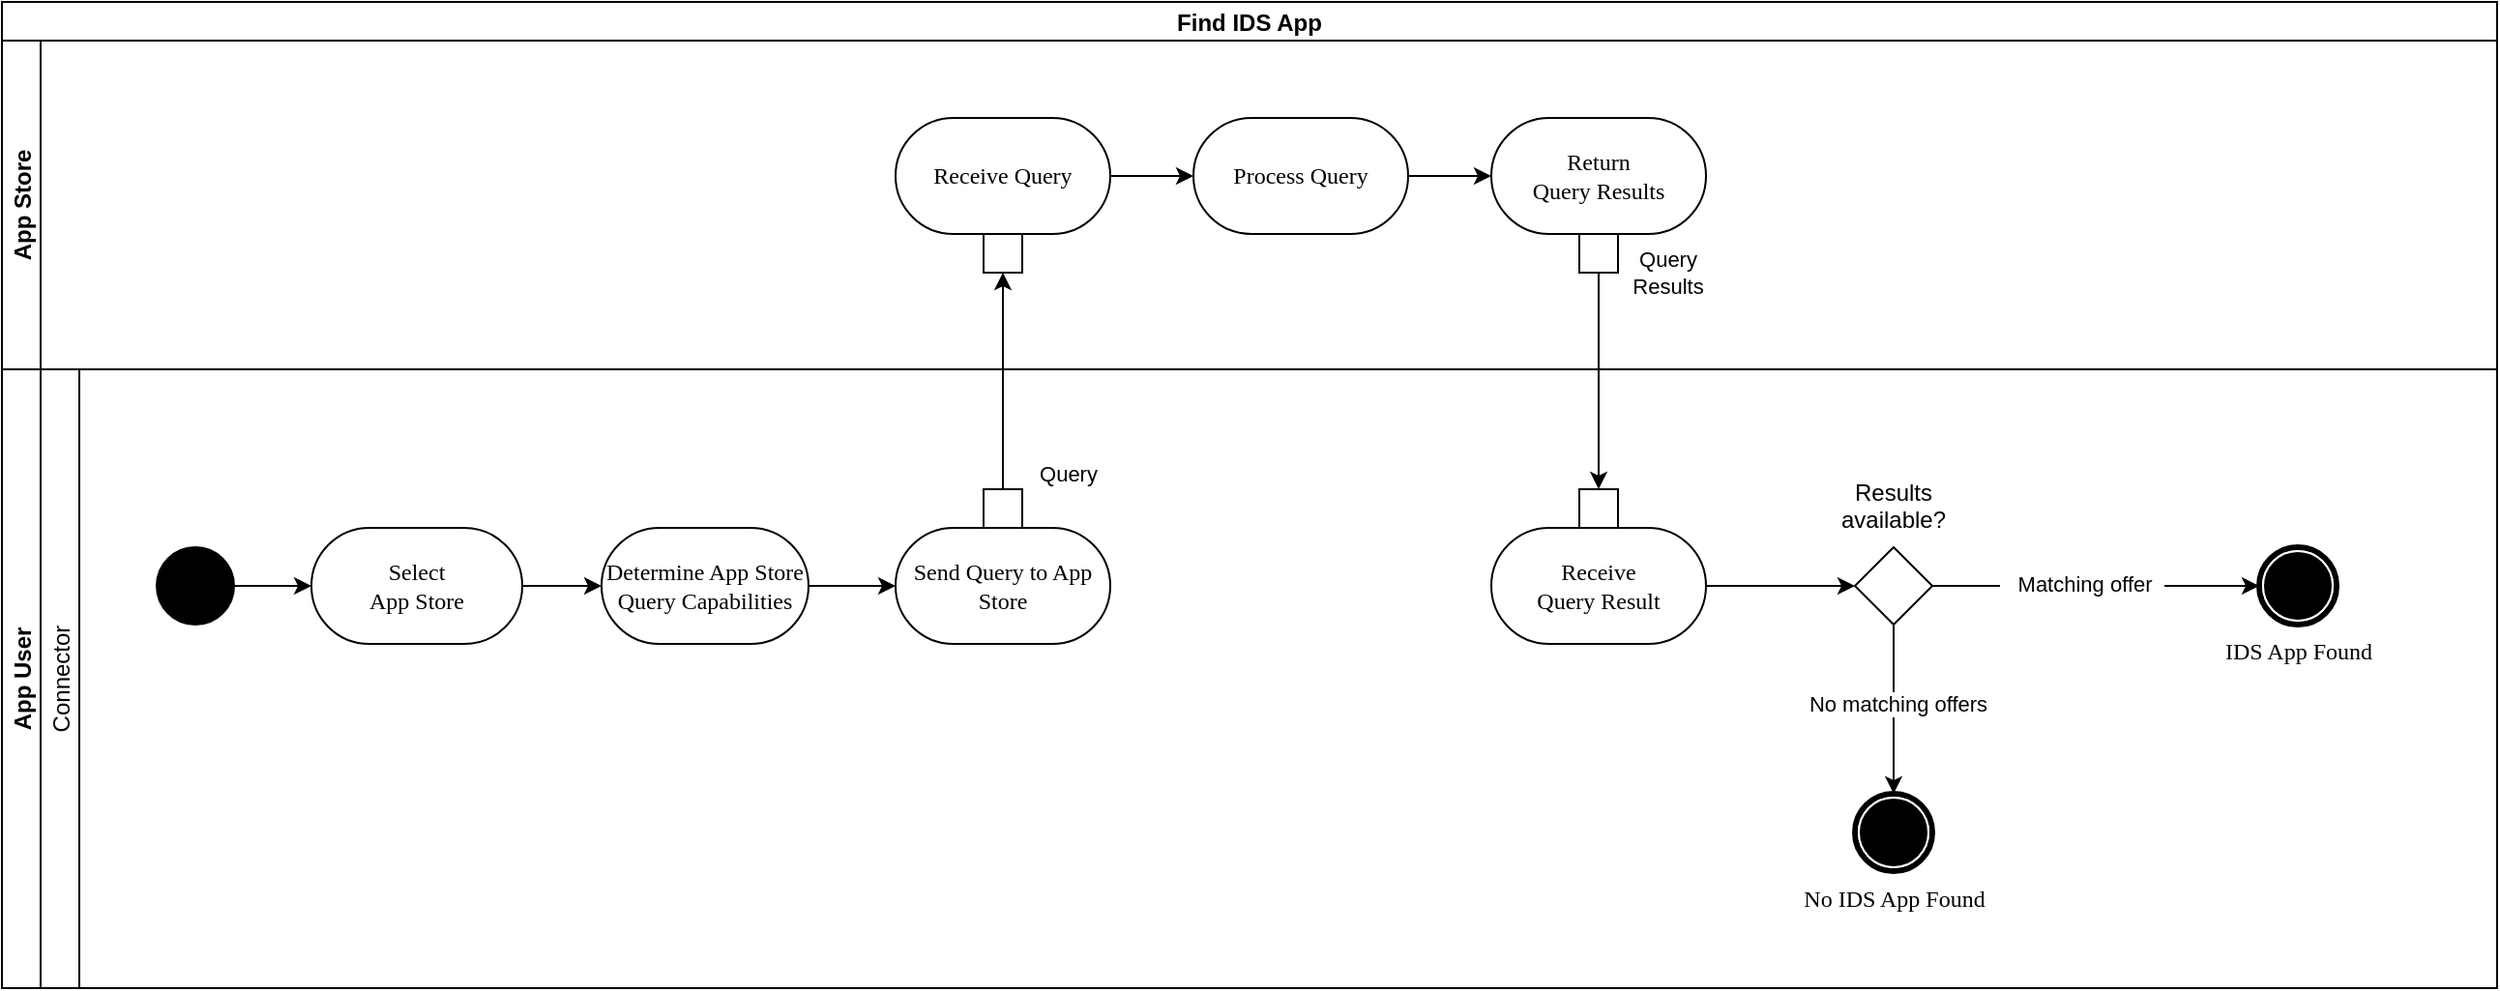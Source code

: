 <mxfile version="17.5.0" type="google"><diagram id="obYw-jGJEV3MYV3MGKgx" name="Page-2"><mxGraphModel grid="1" page="1" gridSize="10" guides="1" tooltips="1" connect="1" arrows="1" fold="1" pageScale="1" pageWidth="827" pageHeight="1169" math="0" shadow="0"><root><mxCell id="0"/><mxCell id="1" parent="0"/><mxCell id="wi4sopHQv53TS3ChuXou-1" value="Find IDS App" style="swimlane;childLayout=stackLayout;resizeParent=1;resizeParentMax=0;horizontal=1;startSize=20;horizontalStack=0;fontStyle=1" vertex="1" parent="1"><mxGeometry x="60" y="70" width="1290" height="510" as="geometry"/></mxCell><mxCell id="wi4sopHQv53TS3ChuXou-2" value="App Store" style="swimlane;startSize=20;horizontal=0;" vertex="1" parent="wi4sopHQv53TS3ChuXou-1"><mxGeometry y="20" width="1290" height="170" as="geometry"/></mxCell><mxCell id="UZZjXRVZWJvCu-JCL9Qi-2" value="Receive Query" style="rounded=1;whiteSpace=wrap;html=1;shadow=0;comic=0;labelBackgroundColor=none;strokeWidth=1;fontFamily=Verdana;fontSize=12;align=center;arcSize=50;" vertex="1" parent="wi4sopHQv53TS3ChuXou-2"><mxGeometry x="462" y="40" width="111" height="60" as="geometry"/></mxCell><mxCell id="UZZjXRVZWJvCu-JCL9Qi-4" value="Process Query" style="rounded=1;whiteSpace=wrap;html=1;shadow=0;comic=0;labelBackgroundColor=none;strokeWidth=1;fontFamily=Verdana;fontSize=12;align=center;arcSize=50;" vertex="1" parent="wi4sopHQv53TS3ChuXou-2"><mxGeometry x="616" y="40" width="111" height="60" as="geometry"/></mxCell><mxCell id="UZZjXRVZWJvCu-JCL9Qi-1" style="edgeStyle=orthogonalEdgeStyle;rounded=0;orthogonalLoop=1;jettySize=auto;html=1;" edge="1" parent="wi4sopHQv53TS3ChuXou-2" source="UZZjXRVZWJvCu-JCL9Qi-2" target="UZZjXRVZWJvCu-JCL9Qi-4"><mxGeometry relative="1" as="geometry"/></mxCell><mxCell id="UZZjXRVZWJvCu-JCL9Qi-5" value="Return&lt;br&gt;Query Results" style="rounded=1;whiteSpace=wrap;html=1;shadow=0;comic=0;labelBackgroundColor=none;strokeWidth=1;fontFamily=Verdana;fontSize=12;align=center;arcSize=50;" vertex="1" parent="wi4sopHQv53TS3ChuXou-2"><mxGeometry x="770" y="40" width="111" height="60" as="geometry"/></mxCell><mxCell id="UZZjXRVZWJvCu-JCL9Qi-3" style="edgeStyle=orthogonalEdgeStyle;rounded=0;orthogonalLoop=1;jettySize=auto;html=1;" edge="1" parent="wi4sopHQv53TS3ChuXou-2" source="UZZjXRVZWJvCu-JCL9Qi-4" target="UZZjXRVZWJvCu-JCL9Qi-5"><mxGeometry relative="1" as="geometry"/></mxCell><mxCell id="UZZjXRVZWJvCu-JCL9Qi-6" value="" style="rounded=0;whiteSpace=wrap;html=1;strokeColor=default;" vertex="1" parent="wi4sopHQv53TS3ChuXou-2"><mxGeometry x="507.5" y="100" width="20" height="20" as="geometry"/></mxCell><mxCell id="UZZjXRVZWJvCu-JCL9Qi-7" value="" style="rounded=0;whiteSpace=wrap;html=1;strokeColor=default;" vertex="1" parent="wi4sopHQv53TS3ChuXou-2"><mxGeometry x="815.5" y="100" width="20" height="20" as="geometry"/></mxCell><mxCell id="wi4sopHQv53TS3ChuXou-16" value="App User" style="swimlane;startSize=20;horizontal=0;fontStyle=1" vertex="1" parent="wi4sopHQv53TS3ChuXou-1"><mxGeometry y="190" width="1290" height="320" as="geometry"/></mxCell><mxCell id="wi4sopHQv53TS3ChuXou-17" value="Connector" style="swimlane;startSize=20;horizontal=0;fontStyle=0" vertex="1" parent="wi4sopHQv53TS3ChuXou-16"><mxGeometry x="20" width="1270" height="320" as="geometry"/></mxCell><mxCell id="dghMM0rPUdAbzpBHdBav-1" value="" style="ellipse;whiteSpace=wrap;html=1;rounded=0;shadow=0;comic=0;labelBackgroundColor=none;strokeWidth=1;fillColor=#000000;fontFamily=Verdana;fontSize=12;align=center;" vertex="1" parent="wi4sopHQv53TS3ChuXou-17"><mxGeometry x="60" y="92" width="40" height="40" as="geometry"/></mxCell><mxCell id="dghMM0rPUdAbzpBHdBav-3" value="&lt;div&gt;Select&lt;/div&gt;&lt;div&gt;App Store&lt;/div&gt;" style="rounded=1;whiteSpace=wrap;html=1;shadow=0;comic=0;labelBackgroundColor=none;strokeWidth=1;fontFamily=Verdana;fontSize=12;align=center;arcSize=50;" vertex="1" parent="wi4sopHQv53TS3ChuXou-17"><mxGeometry x="140" y="82" width="109" height="60" as="geometry"/></mxCell><mxCell id="dghMM0rPUdAbzpBHdBav-4" style="edgeStyle=orthogonalEdgeStyle;rounded=0;orthogonalLoop=1;jettySize=auto;html=1;" edge="1" parent="wi4sopHQv53TS3ChuXou-17" source="dghMM0rPUdAbzpBHdBav-1" target="dghMM0rPUdAbzpBHdBav-3"><mxGeometry relative="1" as="geometry"/></mxCell><mxCell id="dghMM0rPUdAbzpBHdBav-6" value="Determine App Store Query Capabilities" style="rounded=1;whiteSpace=wrap;html=1;shadow=0;comic=0;labelBackgroundColor=none;strokeWidth=1;fontFamily=Verdana;fontSize=12;align=center;arcSize=50;" vertex="1" parent="wi4sopHQv53TS3ChuXou-17"><mxGeometry x="290" y="82" width="107" height="60" as="geometry"/></mxCell><mxCell id="dghMM0rPUdAbzpBHdBav-2" style="edgeStyle=orthogonalEdgeStyle;rounded=0;orthogonalLoop=1;jettySize=auto;html=1;" edge="1" parent="wi4sopHQv53TS3ChuXou-17" source="dghMM0rPUdAbzpBHdBav-3" target="dghMM0rPUdAbzpBHdBav-6"><mxGeometry relative="1" as="geometry"/></mxCell><mxCell id="dghMM0rPUdAbzpBHdBav-7" value="Send Query to App Store" style="rounded=1;whiteSpace=wrap;html=1;shadow=0;comic=0;labelBackgroundColor=none;strokeWidth=1;fontFamily=Verdana;fontSize=12;align=center;arcSize=50;" vertex="1" parent="wi4sopHQv53TS3ChuXou-17"><mxGeometry x="442" y="82" width="111" height="60" as="geometry"/></mxCell><mxCell id="dghMM0rPUdAbzpBHdBav-5" style="edgeStyle=orthogonalEdgeStyle;rounded=0;orthogonalLoop=1;jettySize=auto;html=1;" edge="1" parent="wi4sopHQv53TS3ChuXou-17" source="dghMM0rPUdAbzpBHdBav-6" target="dghMM0rPUdAbzpBHdBav-7"><mxGeometry relative="1" as="geometry"/></mxCell><mxCell id="dghMM0rPUdAbzpBHdBav-9" value="Receive&lt;br&gt;Query Result" style="rounded=1;whiteSpace=wrap;html=1;shadow=0;comic=0;labelBackgroundColor=none;strokeWidth=1;fontFamily=Verdana;fontSize=12;align=center;arcSize=50;" vertex="1" parent="wi4sopHQv53TS3ChuXou-17"><mxGeometry x="750" y="82" width="111" height="60" as="geometry"/></mxCell><mxCell id="dghMM0rPUdAbzpBHdBav-14" value="No IDS App Found" style="shape=mxgraph.bpmn.shape;html=1;verticalLabelPosition=bottom;labelBackgroundColor=#ffffff;verticalAlign=top;perimeter=ellipsePerimeter;outline=end;symbol=terminate;rounded=0;shadow=0;comic=0;strokeWidth=1;fontFamily=Verdana;fontSize=12;align=center;" vertex="1" parent="wi4sopHQv53TS3ChuXou-17"><mxGeometry x="938" y="219.5" width="40" height="40" as="geometry"/></mxCell><mxCell id="dghMM0rPUdAbzpBHdBav-15" value="IDS App Found" style="shape=mxgraph.bpmn.shape;html=1;verticalLabelPosition=bottom;labelBackgroundColor=#ffffff;verticalAlign=top;perimeter=ellipsePerimeter;outline=end;symbol=terminate;rounded=0;shadow=0;comic=0;strokeWidth=1;fontFamily=Verdana;fontSize=12;align=center;" vertex="1" parent="wi4sopHQv53TS3ChuXou-17"><mxGeometry x="1147" y="92" width="40" height="40" as="geometry"/></mxCell><mxCell id="dghMM0rPUdAbzpBHdBav-16" value="" style="rounded=0;whiteSpace=wrap;html=1;strokeColor=default;" vertex="1" parent="wi4sopHQv53TS3ChuXou-17"><mxGeometry x="487.5" y="62" width="20" height="20" as="geometry"/></mxCell><mxCell id="dghMM0rPUdAbzpBHdBav-17" value="" style="rounded=0;whiteSpace=wrap;html=1;strokeColor=default;" vertex="1" parent="wi4sopHQv53TS3ChuXou-17"><mxGeometry x="795.5" y="62" width="20" height="20" as="geometry"/></mxCell><mxCell id="dghMM0rPUdAbzpBHdBav-18" value="&lt;div&gt;Results&lt;/div&gt;&lt;div&gt;available?&lt;/div&gt;" style="text;whiteSpace=wrap;html=1;align=center;" vertex="1" parent="wi4sopHQv53TS3ChuXou-17"><mxGeometry x="921" y="50" width="74" height="42" as="geometry"/></mxCell><mxCell id="dghMM0rPUdAbzpBHdBav-19" value="" style="rhombus;whiteSpace=wrap;html=1;" vertex="1" parent="wi4sopHQv53TS3ChuXou-17"><mxGeometry x="938" y="92" width="40" height="40" as="geometry"/></mxCell><mxCell id="dghMM0rPUdAbzpBHdBav-8" style="edgeStyle=orthogonalEdgeStyle;rounded=0;orthogonalLoop=1;jettySize=auto;html=1;entryX=0;entryY=0.5;entryDx=0;entryDy=0;" edge="1" parent="wi4sopHQv53TS3ChuXou-17" source="dghMM0rPUdAbzpBHdBav-9" target="dghMM0rPUdAbzpBHdBav-19"><mxGeometry relative="1" as="geometry"><mxPoint x="798" y="-85" as="targetPoint"/></mxGeometry></mxCell><mxCell id="dghMM0rPUdAbzpBHdBav-10" style="edgeStyle=orthogonalEdgeStyle;rounded=0;orthogonalLoop=1;jettySize=auto;html=1;exitX=0.5;exitY=1;exitDx=0;exitDy=0;" edge="1" parent="wi4sopHQv53TS3ChuXou-17" source="dghMM0rPUdAbzpBHdBav-19" target="dghMM0rPUdAbzpBHdBav-14"><mxGeometry relative="1" as="geometry"><mxPoint x="848" y="-39.5" as="sourcePoint"/></mxGeometry></mxCell><mxCell id="dghMM0rPUdAbzpBHdBav-11" value="No matching offers" style="edgeLabel;html=1;align=center;verticalAlign=middle;resizable=0;points=[];" connectable="0" vertex="1" parent="dghMM0rPUdAbzpBHdBav-10"><mxGeometry x="-0.282" y="2" relative="1" as="geometry"><mxPoint y="9" as="offset"/></mxGeometry></mxCell><mxCell id="dghMM0rPUdAbzpBHdBav-12" style="edgeStyle=orthogonalEdgeStyle;rounded=0;orthogonalLoop=1;jettySize=auto;html=1;entryX=0;entryY=0.5;entryDx=0;entryDy=0;exitX=1;exitY=0.5;exitDx=0;exitDy=0;" edge="1" parent="wi4sopHQv53TS3ChuXou-17" source="dghMM0rPUdAbzpBHdBav-19" target="dghMM0rPUdAbzpBHdBav-15"><mxGeometry relative="1" as="geometry"><mxPoint x="1004" y="-85" as="targetPoint"/><mxPoint x="898" y="-85" as="sourcePoint"/></mxGeometry></mxCell><mxCell id="dghMM0rPUdAbzpBHdBav-13" value="&amp;nbsp;&amp;nbsp; Matching offer&amp;nbsp;&amp;nbsp; " style="edgeLabel;html=1;align=center;verticalAlign=middle;resizable=0;points=[];" connectable="0" vertex="1" parent="dghMM0rPUdAbzpBHdBav-12"><mxGeometry x="-0.173" y="-1" relative="1" as="geometry"><mxPoint x="7" y="-2" as="offset"/></mxGeometry></mxCell><mxCell id="5VdFtoyGQ9rFHkMErqkz-1" value="Query" style="edgeStyle=none;rounded=0;orthogonalLoop=1;jettySize=auto;html=1;entryX=0.5;entryY=1;entryDx=0;entryDy=0;fontColor=#000000;" edge="1" parent="wi4sopHQv53TS3ChuXou-1" source="dghMM0rPUdAbzpBHdBav-16" target="UZZjXRVZWJvCu-JCL9Qi-6"><mxGeometry x="-0.852" y="-32" relative="1" as="geometry"><mxPoint x="1" as="offset"/></mxGeometry></mxCell><mxCell id="5VdFtoyGQ9rFHkMErqkz-2" value="&lt;div&gt;Query&lt;/div&gt;&lt;div&gt;Results&lt;/div&gt;" style="edgeStyle=none;rounded=0;orthogonalLoop=1;jettySize=auto;html=1;entryX=0.5;entryY=0;entryDx=0;entryDy=0;fontColor=#000000;" edge="1" parent="wi4sopHQv53TS3ChuXou-1" source="UZZjXRVZWJvCu-JCL9Qi-7" target="dghMM0rPUdAbzpBHdBav-17"><mxGeometry x="-1" y="35" relative="1" as="geometry"><mxPoint as="offset"/></mxGeometry></mxCell></root></mxGraphModel></diagram></mxfile>